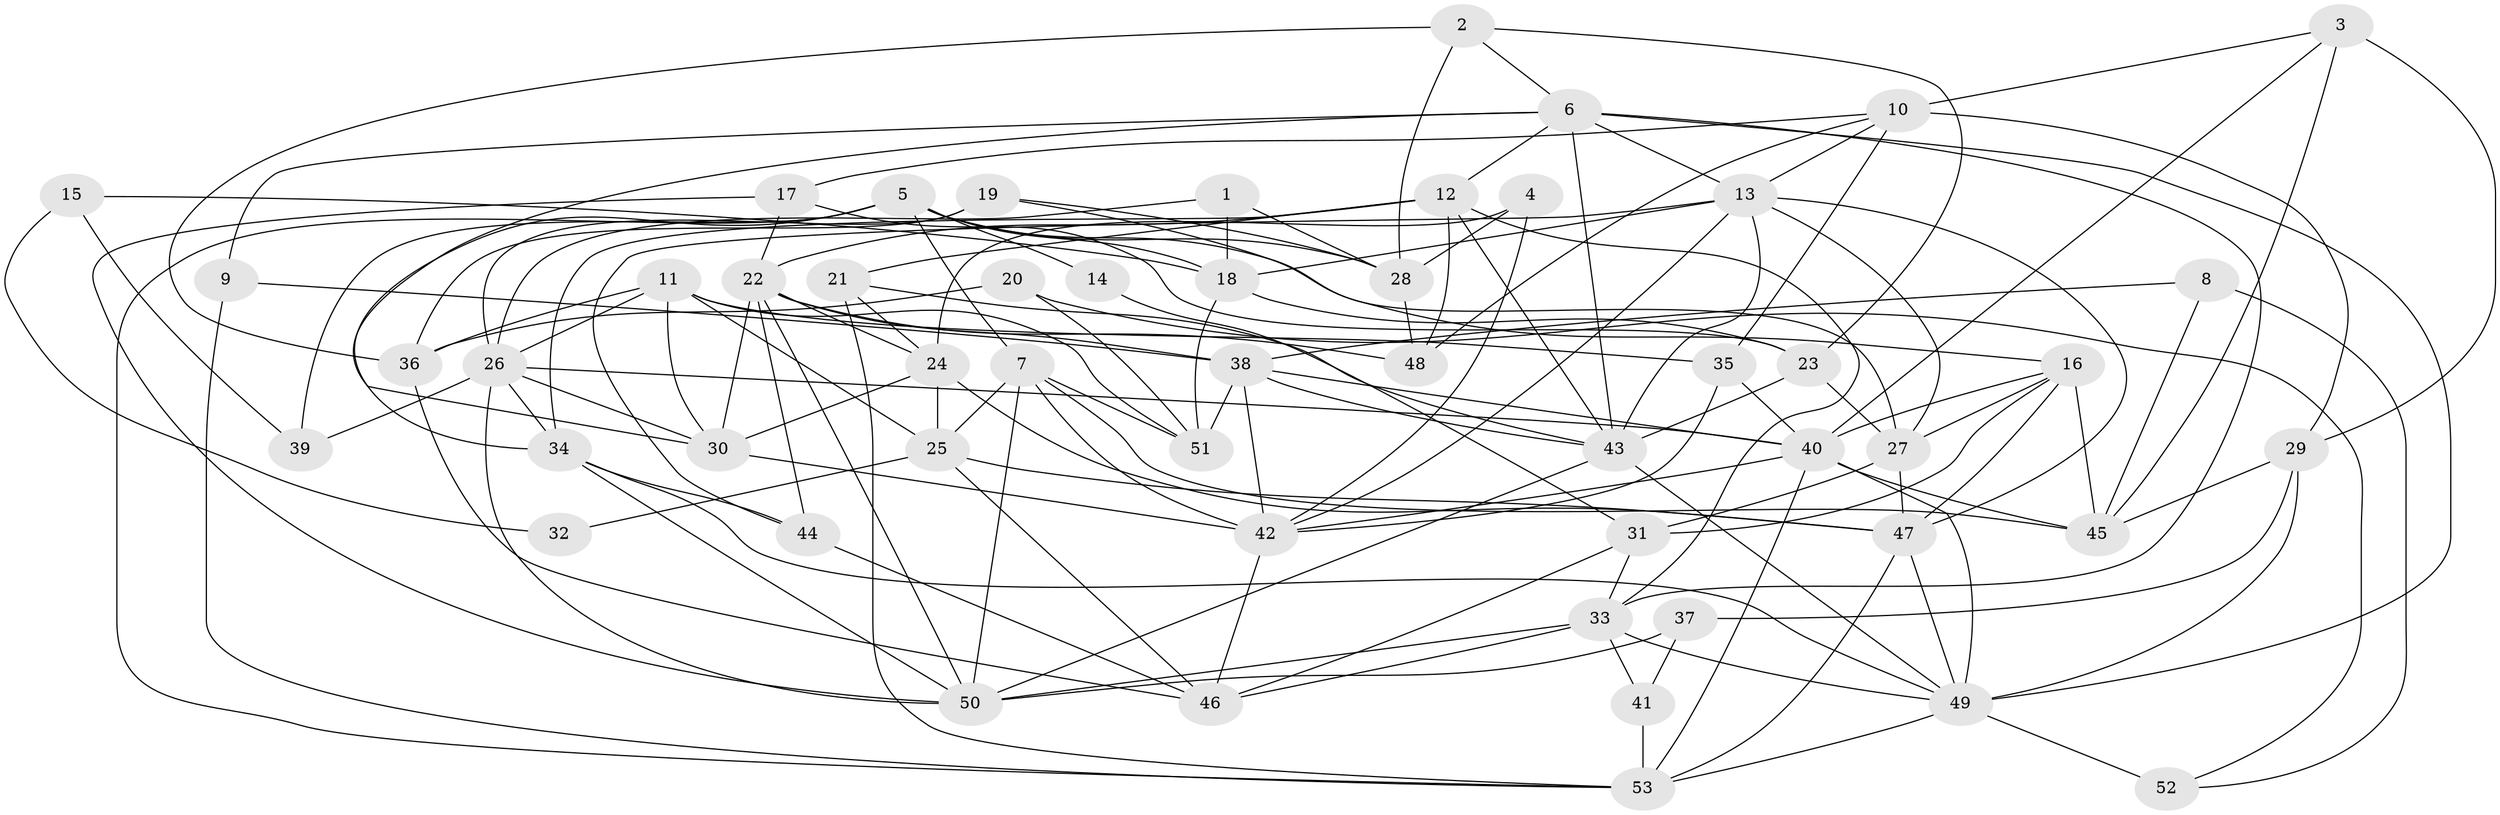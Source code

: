 // original degree distribution, {5: 0.26666666666666666, 2: 0.08571428571428572, 4: 0.3238095238095238, 3: 0.2571428571428571, 6: 0.0380952380952381, 7: 0.02857142857142857}
// Generated by graph-tools (version 1.1) at 2025/02/03/09/25 03:02:08]
// undirected, 53 vertices, 143 edges
graph export_dot {
graph [start="1"]
  node [color=gray90,style=filled];
  1;
  2;
  3;
  4;
  5;
  6;
  7;
  8;
  9;
  10;
  11;
  12;
  13;
  14;
  15;
  16;
  17;
  18;
  19;
  20;
  21;
  22;
  23;
  24;
  25;
  26;
  27;
  28;
  29;
  30;
  31;
  32;
  33;
  34;
  35;
  36;
  37;
  38;
  39;
  40;
  41;
  42;
  43;
  44;
  45;
  46;
  47;
  48;
  49;
  50;
  51;
  52;
  53;
  1 -- 18 [weight=1.0];
  1 -- 26 [weight=1.0];
  1 -- 28 [weight=1.0];
  2 -- 6 [weight=1.0];
  2 -- 23 [weight=1.0];
  2 -- 28 [weight=1.0];
  2 -- 36 [weight=1.0];
  3 -- 10 [weight=1.0];
  3 -- 29 [weight=1.0];
  3 -- 40 [weight=2.0];
  3 -- 45 [weight=1.0];
  4 -- 24 [weight=1.0];
  4 -- 28 [weight=1.0];
  4 -- 42 [weight=1.0];
  5 -- 7 [weight=1.0];
  5 -- 14 [weight=1.0];
  5 -- 16 [weight=1.0];
  5 -- 18 [weight=1.0];
  5 -- 28 [weight=1.0];
  5 -- 34 [weight=1.0];
  5 -- 39 [weight=1.0];
  5 -- 53 [weight=1.0];
  6 -- 9 [weight=2.0];
  6 -- 12 [weight=1.0];
  6 -- 13 [weight=1.0];
  6 -- 30 [weight=1.0];
  6 -- 33 [weight=1.0];
  6 -- 43 [weight=1.0];
  6 -- 49 [weight=2.0];
  7 -- 25 [weight=1.0];
  7 -- 42 [weight=1.0];
  7 -- 45 [weight=1.0];
  7 -- 50 [weight=1.0];
  7 -- 51 [weight=1.0];
  8 -- 38 [weight=1.0];
  8 -- 45 [weight=1.0];
  8 -- 52 [weight=1.0];
  9 -- 38 [weight=1.0];
  9 -- 53 [weight=1.0];
  10 -- 13 [weight=1.0];
  10 -- 17 [weight=1.0];
  10 -- 29 [weight=1.0];
  10 -- 35 [weight=1.0];
  10 -- 48 [weight=1.0];
  11 -- 25 [weight=1.0];
  11 -- 26 [weight=1.0];
  11 -- 30 [weight=1.0];
  11 -- 35 [weight=1.0];
  11 -- 36 [weight=1.0];
  11 -- 51 [weight=1.0];
  12 -- 21 [weight=1.0];
  12 -- 22 [weight=1.0];
  12 -- 33 [weight=1.0];
  12 -- 34 [weight=1.0];
  12 -- 43 [weight=1.0];
  12 -- 48 [weight=1.0];
  13 -- 18 [weight=2.0];
  13 -- 27 [weight=1.0];
  13 -- 42 [weight=1.0];
  13 -- 43 [weight=2.0];
  13 -- 44 [weight=1.0];
  13 -- 47 [weight=1.0];
  14 -- 31 [weight=1.0];
  15 -- 18 [weight=1.0];
  15 -- 32 [weight=1.0];
  15 -- 39 [weight=1.0];
  16 -- 27 [weight=1.0];
  16 -- 31 [weight=2.0];
  16 -- 40 [weight=1.0];
  16 -- 45 [weight=1.0];
  16 -- 47 [weight=1.0];
  17 -- 22 [weight=1.0];
  17 -- 23 [weight=1.0];
  17 -- 50 [weight=1.0];
  18 -- 23 [weight=1.0];
  18 -- 51 [weight=1.0];
  19 -- 26 [weight=1.0];
  19 -- 27 [weight=1.0];
  19 -- 28 [weight=1.0];
  19 -- 36 [weight=2.0];
  20 -- 36 [weight=1.0];
  20 -- 51 [weight=1.0];
  20 -- 52 [weight=1.0];
  21 -- 24 [weight=1.0];
  21 -- 43 [weight=1.0];
  21 -- 53 [weight=1.0];
  22 -- 24 [weight=1.0];
  22 -- 30 [weight=1.0];
  22 -- 38 [weight=1.0];
  22 -- 44 [weight=1.0];
  22 -- 48 [weight=1.0];
  22 -- 50 [weight=1.0];
  23 -- 27 [weight=1.0];
  23 -- 43 [weight=1.0];
  24 -- 25 [weight=1.0];
  24 -- 30 [weight=1.0];
  24 -- 47 [weight=1.0];
  25 -- 32 [weight=1.0];
  25 -- 46 [weight=1.0];
  25 -- 47 [weight=1.0];
  26 -- 30 [weight=1.0];
  26 -- 34 [weight=1.0];
  26 -- 39 [weight=1.0];
  26 -- 40 [weight=1.0];
  26 -- 50 [weight=1.0];
  27 -- 31 [weight=1.0];
  27 -- 47 [weight=1.0];
  28 -- 48 [weight=1.0];
  29 -- 37 [weight=1.0];
  29 -- 45 [weight=1.0];
  29 -- 49 [weight=1.0];
  30 -- 42 [weight=2.0];
  31 -- 33 [weight=1.0];
  31 -- 46 [weight=1.0];
  33 -- 41 [weight=1.0];
  33 -- 46 [weight=1.0];
  33 -- 49 [weight=2.0];
  33 -- 50 [weight=1.0];
  34 -- 44 [weight=1.0];
  34 -- 49 [weight=1.0];
  34 -- 50 [weight=1.0];
  35 -- 40 [weight=1.0];
  35 -- 42 [weight=1.0];
  36 -- 46 [weight=1.0];
  37 -- 41 [weight=1.0];
  37 -- 50 [weight=1.0];
  38 -- 40 [weight=1.0];
  38 -- 42 [weight=1.0];
  38 -- 43 [weight=1.0];
  38 -- 51 [weight=1.0];
  40 -- 42 [weight=1.0];
  40 -- 45 [weight=1.0];
  40 -- 49 [weight=1.0];
  40 -- 53 [weight=1.0];
  41 -- 53 [weight=2.0];
  42 -- 46 [weight=1.0];
  43 -- 49 [weight=1.0];
  43 -- 50 [weight=1.0];
  44 -- 46 [weight=1.0];
  47 -- 49 [weight=1.0];
  47 -- 53 [weight=1.0];
  49 -- 52 [weight=2.0];
  49 -- 53 [weight=1.0];
}
